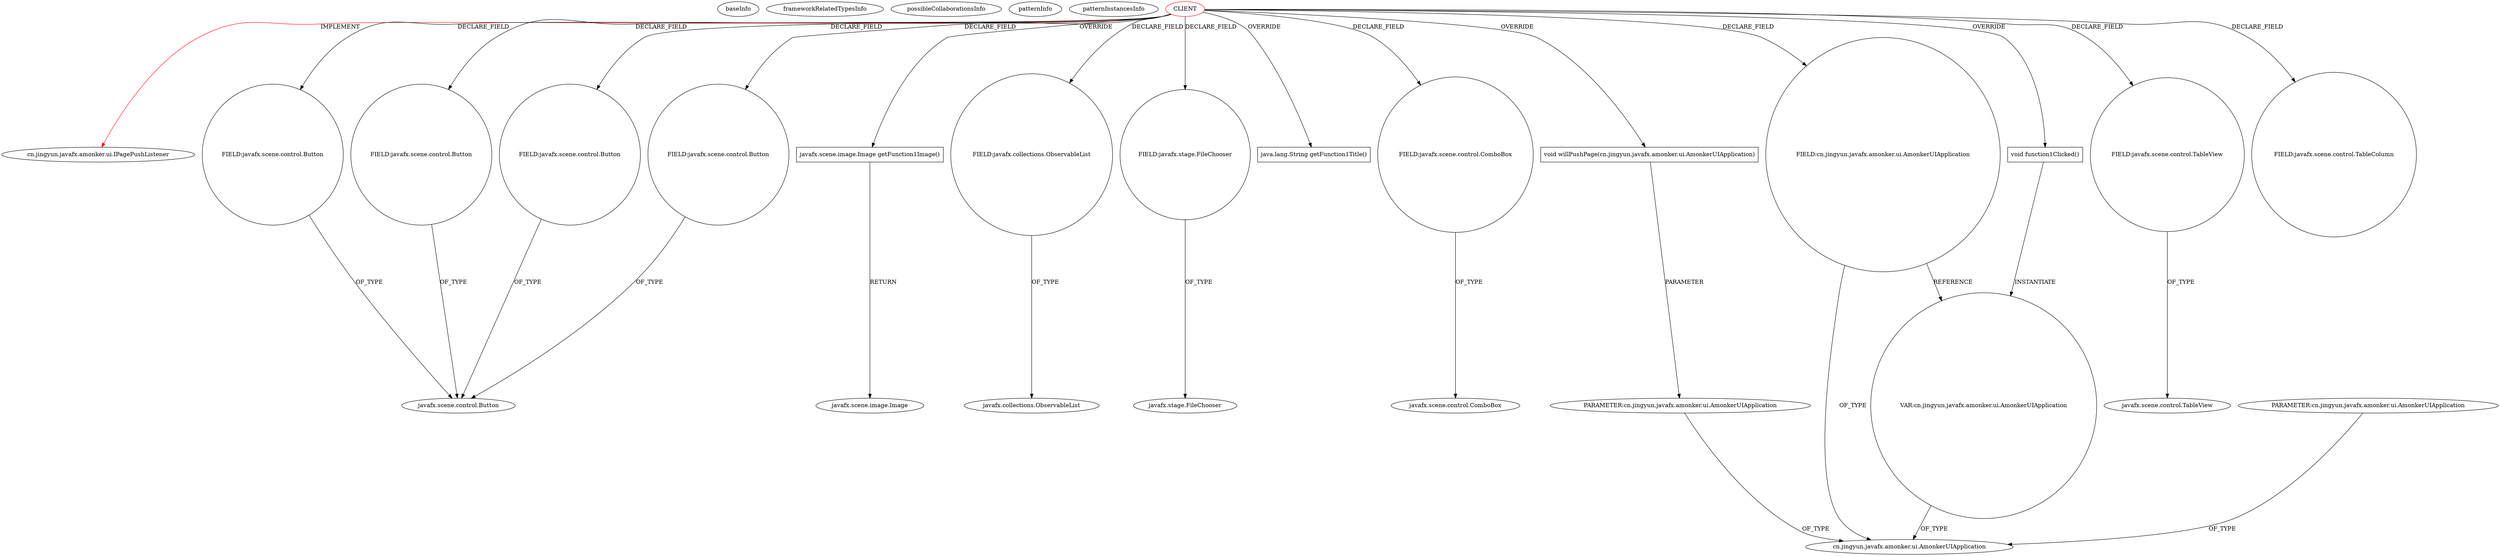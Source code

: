 digraph {
baseInfo[graphId=3811,category="pattern",isAnonymous=false,possibleRelation=false]
frameworkRelatedTypesInfo[0="cn.jingyun.javafx.amonker.ui.IPagePushListener"]
possibleCollaborationsInfo[]
patternInfo[frequency=2.0,patternRootClient=0]
patternInstancesInfo[0="amonker-Trans~/amonker-Trans/Trans-master/src/cn/jingyun/trans/Project.java~Project~1849",1="amonker-Trans~/amonker-Trans/Trans-master/src/cn/jingyun/trans/MainPane.java~MainPane~1847"]
3[label="cn.jingyun.javafx.amonker.ui.IPagePushListener",vertexType="FRAMEWORK_INTERFACE_TYPE",isFrameworkType=false]
0[label="CLIENT",vertexType="ROOT_CLIENT_CLASS_DECLARATION",isFrameworkType=false,color=red]
14[label="FIELD:javafx.scene.control.Button",vertexType="FIELD_DECLARATION",isFrameworkType=false,shape=circle]
8[label="FIELD:javafx.scene.control.Button",vertexType="FIELD_DECLARATION",isFrameworkType=false,shape=circle]
12[label="FIELD:javafx.scene.control.Button",vertexType="FIELD_DECLARATION",isFrameworkType=false,shape=circle]
10[label="FIELD:javafx.scene.control.Button",vertexType="FIELD_DECLARATION",isFrameworkType=false,shape=circle]
39[label="javafx.scene.image.Image getFunction1Image()",vertexType="OVERRIDING_METHOD_DECLARATION",isFrameworkType=false,shape=box]
40[label="javafx.scene.image.Image",vertexType="FRAMEWORK_CLASS_TYPE",isFrameworkType=false]
6[label="FIELD:javafx.collections.ObservableList",vertexType="FIELD_DECLARATION",isFrameworkType=false,shape=circle]
7[label="javafx.collections.ObservableList",vertexType="FRAMEWORK_INTERFACE_TYPE",isFrameworkType=false]
18[label="FIELD:javafx.stage.FileChooser",vertexType="FIELD_DECLARATION",isFrameworkType=false,shape=circle]
38[label="java.lang.String getFunction1Title()",vertexType="OVERRIDING_METHOD_DECLARATION",isFrameworkType=false,shape=box]
9[label="javafx.scene.control.Button",vertexType="FRAMEWORK_CLASS_TYPE",isFrameworkType=false]
19[label="javafx.stage.FileChooser",vertexType="FRAMEWORK_CLASS_TYPE",isFrameworkType=false]
16[label="FIELD:javafx.scene.control.ComboBox",vertexType="FIELD_DECLARATION",isFrameworkType=false,shape=circle]
17[label="javafx.scene.control.ComboBox",vertexType="FRAMEWORK_CLASS_TYPE",isFrameworkType=false]
41[label="void willPushPage(cn.jingyun.javafx.amonker.ui.AmonkerUIApplication)",vertexType="OVERRIDING_METHOD_DECLARATION",isFrameworkType=false,shape=box]
42[label="PARAMETER:cn.jingyun.javafx.amonker.ui.AmonkerUIApplication",vertexType="PARAMETER_DECLARATION",isFrameworkType=false]
5[label="cn.jingyun.javafx.amonker.ui.AmonkerUIApplication",vertexType="FRAMEWORK_CLASS_TYPE",isFrameworkType=false]
45[label="PARAMETER:cn.jingyun.javafx.amonker.ui.AmonkerUIApplication",vertexType="PARAMETER_DECLARATION",isFrameworkType=false]
35[label="VAR:cn.jingyun.javafx.amonker.ui.AmonkerUIApplication",vertexType="VARIABLE_EXPRESION",isFrameworkType=false,shape=circle]
4[label="FIELD:cn.jingyun.javafx.amonker.ui.AmonkerUIApplication",vertexType="FIELD_DECLARATION",isFrameworkType=false,shape=circle]
26[label="FIELD:javafx.scene.control.TableView",vertexType="FIELD_DECLARATION",isFrameworkType=false,shape=circle]
27[label="javafx.scene.control.TableView",vertexType="FRAMEWORK_CLASS_TYPE",isFrameworkType=false]
34[label="void function1Clicked()",vertexType="OVERRIDING_METHOD_DECLARATION",isFrameworkType=false,shape=box]
32[label="FIELD:javafx.scene.control.TableColumn",vertexType="FIELD_DECLARATION",isFrameworkType=false,shape=circle]
0->34[label="OVERRIDE"]
0->8[label="DECLARE_FIELD"]
42->5[label="OF_TYPE"]
35->5[label="OF_TYPE"]
0->39[label="OVERRIDE"]
0->32[label="DECLARE_FIELD"]
0->10[label="DECLARE_FIELD"]
0->38[label="OVERRIDE"]
0->4[label="DECLARE_FIELD"]
0->18[label="DECLARE_FIELD"]
0->26[label="DECLARE_FIELD"]
16->17[label="OF_TYPE"]
34->35[label="INSTANTIATE"]
26->27[label="OF_TYPE"]
14->9[label="OF_TYPE"]
6->7[label="OF_TYPE"]
0->3[label="IMPLEMENT",color=red]
0->14[label="DECLARE_FIELD"]
0->12[label="DECLARE_FIELD"]
8->9[label="OF_TYPE"]
39->40[label="RETURN"]
12->9[label="OF_TYPE"]
0->16[label="DECLARE_FIELD"]
4->35[label="REFERENCE"]
4->5[label="OF_TYPE"]
0->41[label="OVERRIDE"]
0->6[label="DECLARE_FIELD"]
41->42[label="PARAMETER"]
10->9[label="OF_TYPE"]
18->19[label="OF_TYPE"]
45->5[label="OF_TYPE"]
}
